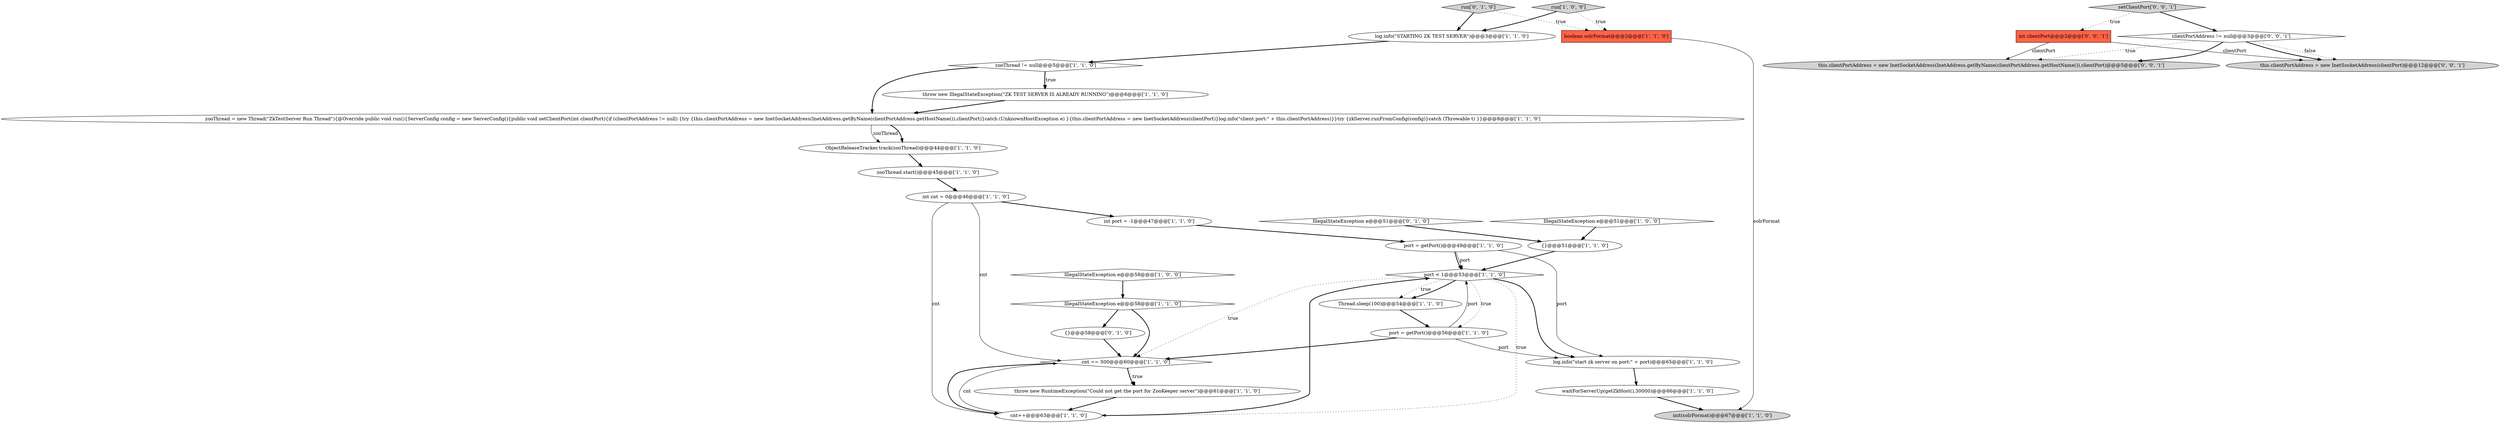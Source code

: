 digraph {
19 [style = filled, label = "init(solrFormat)@@@67@@@['1', '1', '0']", fillcolor = lightgray, shape = ellipse image = "AAA0AAABBB1BBB"];
27 [style = filled, label = "this.clientPortAddress = new InetSocketAddress(clientPort)@@@12@@@['0', '0', '1']", fillcolor = lightgray, shape = ellipse image = "AAA0AAABBB3BBB"];
2 [style = filled, label = "zooThread = new Thread(\"ZkTestServer Run Thread\"){@Override public void run(){ServerConfig config = new ServerConfig(){public void setClientPort(int clientPort){if (clientPortAddress != null) {try {this.clientPortAddress = new InetSocketAddress(InetAddress.getByName(clientPortAddress.getHostName()),clientPort)}catch (UnknownHostException e) }{this.clientPortAddress = new InetSocketAddress(clientPort)}log.info(\"client port:\" + this.clientPortAddress)}}try {zkServer.runFromConfig(config)}catch (Throwable t) }}@@@8@@@['1', '1', '0']", fillcolor = white, shape = ellipse image = "AAA0AAABBB1BBB"];
7 [style = filled, label = "waitForServerUp(getZkHost(),30000)@@@66@@@['1', '1', '0']", fillcolor = white, shape = ellipse image = "AAA0AAABBB1BBB"];
22 [style = filled, label = "zooThread != null@@@5@@@['1', '1', '0']", fillcolor = white, shape = diamond image = "AAA0AAABBB1BBB"];
26 [style = filled, label = "run['0', '1', '0']", fillcolor = lightgray, shape = diamond image = "AAA0AAABBB2BBB"];
15 [style = filled, label = "throw new IllegalStateException(\"ZK TEST SERVER IS ALREADY RUNNING\")@@@6@@@['1', '1', '0']", fillcolor = white, shape = ellipse image = "AAA0AAABBB1BBB"];
23 [style = filled, label = "port < 1@@@53@@@['1', '1', '0']", fillcolor = white, shape = diamond image = "AAA0AAABBB1BBB"];
4 [style = filled, label = "int cnt = 0@@@46@@@['1', '1', '0']", fillcolor = white, shape = ellipse image = "AAA0AAABBB1BBB"];
6 [style = filled, label = "port = getPort()@@@49@@@['1', '1', '0']", fillcolor = white, shape = ellipse image = "AAA0AAABBB1BBB"];
13 [style = filled, label = "boolean solrFormat@@@2@@@['1', '1', '0']", fillcolor = tomato, shape = box image = "AAA0AAABBB1BBB"];
17 [style = filled, label = "Thread.sleep(100)@@@54@@@['1', '1', '0']", fillcolor = white, shape = ellipse image = "AAA0AAABBB1BBB"];
21 [style = filled, label = "{}@@@51@@@['1', '1', '0']", fillcolor = white, shape = ellipse image = "AAA0AAABBB1BBB"];
8 [style = filled, label = "zooThread.start()@@@45@@@['1', '1', '0']", fillcolor = white, shape = ellipse image = "AAA0AAABBB1BBB"];
28 [style = filled, label = "int clientPort@@@2@@@['0', '0', '1']", fillcolor = tomato, shape = box image = "AAA0AAABBB3BBB"];
24 [style = filled, label = "{}@@@58@@@['0', '1', '0']", fillcolor = white, shape = ellipse image = "AAA0AAABBB2BBB"];
29 [style = filled, label = "this.clientPortAddress = new InetSocketAddress(InetAddress.getByName(clientPortAddress.getHostName()),clientPort)@@@5@@@['0', '0', '1']", fillcolor = lightgray, shape = ellipse image = "AAA0AAABBB3BBB"];
20 [style = filled, label = "log.info(\"start zk server on port:\" + port)@@@65@@@['1', '1', '0']", fillcolor = white, shape = ellipse image = "AAA0AAABBB1BBB"];
11 [style = filled, label = "log.info(\"STARTING ZK TEST SERVER\")@@@3@@@['1', '1', '0']", fillcolor = white, shape = ellipse image = "AAA0AAABBB1BBB"];
5 [style = filled, label = "int port = -1@@@47@@@['1', '1', '0']", fillcolor = white, shape = ellipse image = "AAA0AAABBB1BBB"];
25 [style = filled, label = "IllegalStateException e@@@51@@@['0', '1', '0']", fillcolor = white, shape = diamond image = "AAA0AAABBB2BBB"];
0 [style = filled, label = "run['1', '0', '0']", fillcolor = lightgray, shape = diamond image = "AAA0AAABBB1BBB"];
30 [style = filled, label = "setClientPort['0', '0', '1']", fillcolor = lightgray, shape = diamond image = "AAA0AAABBB3BBB"];
14 [style = filled, label = "throw new RuntimeException(\"Could not get the port for ZooKeeper server\")@@@61@@@['1', '1', '0']", fillcolor = white, shape = ellipse image = "AAA0AAABBB1BBB"];
9 [style = filled, label = "port = getPort()@@@56@@@['1', '1', '0']", fillcolor = white, shape = ellipse image = "AAA0AAABBB1BBB"];
18 [style = filled, label = "IllegalStateException e@@@51@@@['1', '0', '0']", fillcolor = white, shape = diamond image = "AAA0AAABBB1BBB"];
10 [style = filled, label = "cnt == 500@@@60@@@['1', '1', '0']", fillcolor = white, shape = diamond image = "AAA0AAABBB1BBB"];
31 [style = filled, label = "clientPortAddress != null@@@3@@@['0', '0', '1']", fillcolor = white, shape = diamond image = "AAA0AAABBB3BBB"];
16 [style = filled, label = "ObjectReleaseTracker.track(zooThread)@@@44@@@['1', '1', '0']", fillcolor = white, shape = ellipse image = "AAA0AAABBB1BBB"];
12 [style = filled, label = "IllegalStateException e@@@58@@@['1', '1', '0']", fillcolor = white, shape = diamond image = "AAA0AAABBB1BBB"];
1 [style = filled, label = "cnt++@@@63@@@['1', '1', '0']", fillcolor = white, shape = ellipse image = "AAA0AAABBB1BBB"];
3 [style = filled, label = "IllegalStateException e@@@58@@@['1', '0', '0']", fillcolor = white, shape = diamond image = "AAA0AAABBB1BBB"];
9->20 [style = solid, label="port"];
22->2 [style = bold, label=""];
6->23 [style = solid, label="port"];
11->22 [style = bold, label=""];
30->28 [style = dotted, label="true"];
20->7 [style = bold, label=""];
2->16 [style = solid, label="zooThread"];
8->4 [style = bold, label=""];
4->5 [style = bold, label=""];
23->10 [style = dotted, label="true"];
16->8 [style = bold, label=""];
28->27 [style = solid, label="clientPort"];
26->13 [style = dotted, label="true"];
0->13 [style = dotted, label="true"];
9->23 [style = solid, label="port"];
4->10 [style = solid, label="cnt"];
22->15 [style = bold, label=""];
1->23 [style = bold, label=""];
13->19 [style = solid, label="solrFormat"];
24->10 [style = bold, label=""];
0->11 [style = bold, label=""];
23->9 [style = dotted, label="true"];
12->24 [style = bold, label=""];
15->2 [style = bold, label=""];
30->31 [style = bold, label=""];
14->1 [style = bold, label=""];
28->29 [style = solid, label="clientPort"];
25->21 [style = bold, label=""];
10->1 [style = bold, label=""];
12->10 [style = bold, label=""];
23->1 [style = dotted, label="true"];
23->17 [style = dotted, label="true"];
3->12 [style = bold, label=""];
26->11 [style = bold, label=""];
23->20 [style = bold, label=""];
31->27 [style = dotted, label="false"];
17->9 [style = bold, label=""];
31->29 [style = dotted, label="true"];
6->20 [style = solid, label="port"];
18->21 [style = bold, label=""];
2->16 [style = bold, label=""];
9->10 [style = bold, label=""];
7->19 [style = bold, label=""];
31->29 [style = bold, label=""];
21->23 [style = bold, label=""];
23->17 [style = bold, label=""];
4->1 [style = solid, label="cnt"];
6->23 [style = bold, label=""];
10->14 [style = dotted, label="true"];
10->14 [style = bold, label=""];
31->27 [style = bold, label=""];
5->6 [style = bold, label=""];
1->10 [style = solid, label="cnt"];
22->15 [style = dotted, label="true"];
}
